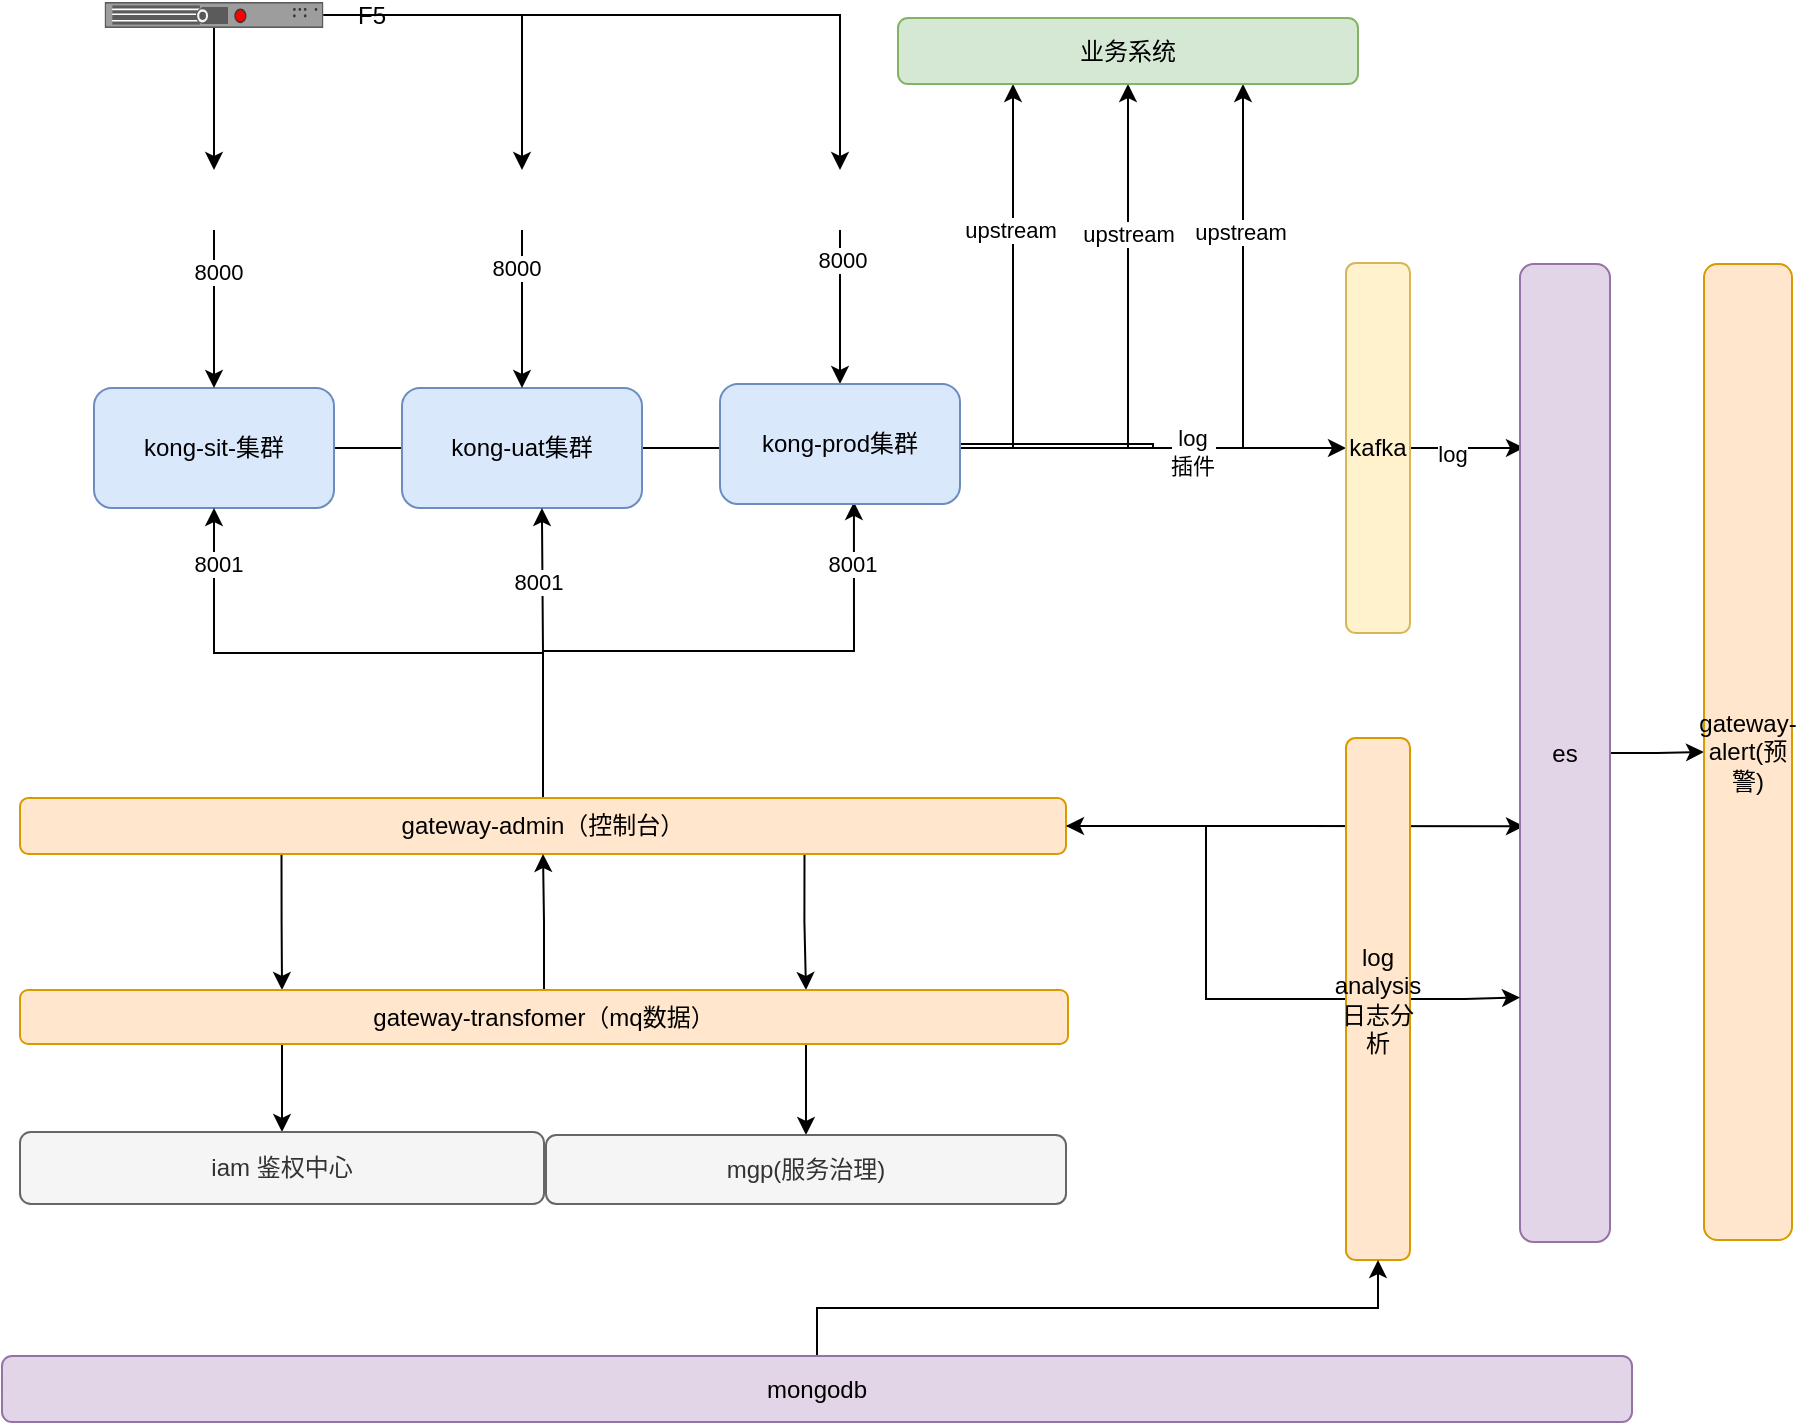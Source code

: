 <mxfile version="14.5.8" type="github">
  <diagram id="fcHj0cZlwkbwCe1Fl_MV" name="第 1 页">
    <mxGraphModel dx="1113" dy="722" grid="0" gridSize="10" guides="1" tooltips="1" connect="1" arrows="1" fold="1" page="1" pageScale="1" pageWidth="827" pageHeight="1169" background="none" math="0" shadow="0">
      <root>
        <mxCell id="0" />
        <mxCell id="1" parent="0" />
        <mxCell id="VBrS1-QxLQepXNiBcS_f-38" style="edgeStyle=orthogonalEdgeStyle;rounded=0;orthogonalLoop=1;jettySize=auto;html=1;entryX=0.5;entryY=1;entryDx=0;entryDy=0;" edge="1" parent="1" source="VBrS1-QxLQepXNiBcS_f-7" target="VBrS1-QxLQepXNiBcS_f-32">
          <mxGeometry relative="1" as="geometry" />
        </mxCell>
        <mxCell id="VBrS1-QxLQepXNiBcS_f-42" value="upstream" style="edgeLabel;html=1;align=center;verticalAlign=middle;resizable=0;points=[];" vertex="1" connectable="0" parent="VBrS1-QxLQepXNiBcS_f-38">
          <mxGeometry x="0.75" y="2" relative="1" as="geometry">
            <mxPoint x="2" y="2" as="offset" />
          </mxGeometry>
        </mxCell>
        <mxCell id="VBrS1-QxLQepXNiBcS_f-43" style="edgeStyle=orthogonalEdgeStyle;rounded=0;orthogonalLoop=1;jettySize=auto;html=1;entryX=0.25;entryY=1;entryDx=0;entryDy=0;" edge="1" parent="1" source="VBrS1-QxLQepXNiBcS_f-7" target="VBrS1-QxLQepXNiBcS_f-32">
          <mxGeometry relative="1" as="geometry" />
        </mxCell>
        <mxCell id="VBrS1-QxLQepXNiBcS_f-44" value="&lt;span style=&quot;color: rgba(0 , 0 , 0 , 0) ; font-family: monospace ; font-size: 0px ; background-color: rgb(248 , 249 , 250)&quot;&gt;%3CmxGraphModel%3E%3Croot%3E%3CmxCell%20id%3D%220%22%2F%3E%3CmxCell%20id%3D%221%22%20parent%3D%220%22%2F%3E%3CmxCell%20id%3D%222%22%20value%3D%22upstream%22%20style%3D%22edgeLabel%3Bhtml%3D1%3Balign%3Dcenter%3BverticalAlign%3Dmiddle%3Bresizable%3D0%3Bpoints%3D%5B%5D%3B%22%20vertex%3D%221%22%20connectable%3D%220%22%20parent%3D%221%22%3E%3CmxGeometry%20x%3D%22662%22%20y%3D%22144%22%20as%3D%22geometry%22%2F%3E%3C%2FmxCell%3E%3C%2Froot%3E%3C%2FmxGraphModel%3E&lt;/span&gt;&lt;span style=&quot;color: rgba(0 , 0 , 0 , 0) ; font-family: monospace ; font-size: 0px ; background-color: rgb(248 , 249 , 250)&quot;&gt;%3CmxGraphModel%3E%3Croot%3E%3CmxCell%20id%3D%220%22%2F%3E%3CmxCell%20id%3D%221%22%20parent%3D%220%22%2F%3E%3CmxCell%20id%3D%222%22%20value%3D%22upstream%22%20style%3D%22edgeLabel%3Bhtml%3D1%3Balign%3Dcenter%3BverticalAlign%3Dmiddle%3Bresizable%3D0%3Bpoints%3D%5B%5D%3B%22%20vertex%3D%221%22%20connectable%3D%220%22%20parent%3D%221%22%3E%3CmxGeometry%20x%3D%22662%22%20y%3D%22144%22%20as%3D%22geometry%22%2F%3E%3C%2FmxCell%3E%3C%2Froot%3E%3C%2FmxGraphModel%fdsdf&lt;/span&gt;" style="edgeLabel;html=1;align=center;verticalAlign=middle;resizable=0;points=[];" vertex="1" connectable="0" parent="VBrS1-QxLQepXNiBcS_f-43">
          <mxGeometry x="0.724" y="2" relative="1" as="geometry">
            <mxPoint x="1" as="offset" />
          </mxGeometry>
        </mxCell>
        <mxCell id="VBrS1-QxLQepXNiBcS_f-45" value="upstream" style="edgeLabel;html=1;align=center;verticalAlign=middle;resizable=0;points=[];" vertex="1" connectable="0" parent="VBrS1-QxLQepXNiBcS_f-43">
          <mxGeometry x="0.706" y="3" relative="1" as="geometry">
            <mxPoint x="1.5" y="-3.5" as="offset" />
          </mxGeometry>
        </mxCell>
        <mxCell id="VBrS1-QxLQepXNiBcS_f-7" value="kong-sit-集群" style="rounded=1;whiteSpace=wrap;html=1;fillColor=#dae8fc;strokeColor=#6c8ebf;" vertex="1" parent="1">
          <mxGeometry x="114" y="228" width="120" height="60" as="geometry" />
        </mxCell>
        <mxCell id="VBrS1-QxLQepXNiBcS_f-34" style="edgeStyle=orthogonalEdgeStyle;rounded=0;orthogonalLoop=1;jettySize=auto;html=1;entryX=0.75;entryY=1;entryDx=0;entryDy=0;" edge="1" parent="1" source="VBrS1-QxLQepXNiBcS_f-8" target="VBrS1-QxLQepXNiBcS_f-32">
          <mxGeometry relative="1" as="geometry" />
        </mxCell>
        <mxCell id="VBrS1-QxLQepXNiBcS_f-41" value="upstream" style="edgeLabel;html=1;align=center;verticalAlign=middle;resizable=0;points=[];" vertex="1" connectable="0" parent="VBrS1-QxLQepXNiBcS_f-34">
          <mxGeometry x="0.685" y="3" relative="1" as="geometry">
            <mxPoint x="1.5" y="-2.5" as="offset" />
          </mxGeometry>
        </mxCell>
        <mxCell id="VBrS1-QxLQepXNiBcS_f-8" value="kong-uat集群" style="rounded=1;whiteSpace=wrap;html=1;fillColor=#dae8fc;strokeColor=#6c8ebf;" vertex="1" parent="1">
          <mxGeometry x="268" y="228" width="120" height="60" as="geometry" />
        </mxCell>
        <mxCell id="VBrS1-QxLQepXNiBcS_f-17" style="edgeStyle=orthogonalEdgeStyle;rounded=0;orthogonalLoop=1;jettySize=auto;html=1;" edge="1" parent="1" source="VBrS1-QxLQepXNiBcS_f-10" target="VBrS1-QxLQepXNiBcS_f-7">
          <mxGeometry relative="1" as="geometry" />
        </mxCell>
        <mxCell id="VBrS1-QxLQepXNiBcS_f-77" value="8000" style="edgeLabel;html=1;align=center;verticalAlign=middle;resizable=0;points=[];" vertex="1" connectable="0" parent="VBrS1-QxLQepXNiBcS_f-17">
          <mxGeometry x="-0.474" y="2" relative="1" as="geometry">
            <mxPoint as="offset" />
          </mxGeometry>
        </mxCell>
        <mxCell id="VBrS1-QxLQepXNiBcS_f-10" value="" style="shape=image;html=1;verticalAlign=top;verticalLabelPosition=bottom;labelBackgroundColor=#ffffff;imageAspect=0;aspect=fixed;image=https://cdn4.iconfinder.com/data/icons/logos-brands-5/24/nginx-128.png" vertex="1" parent="1">
          <mxGeometry x="159" y="119" width="30" height="30" as="geometry" />
        </mxCell>
        <mxCell id="VBrS1-QxLQepXNiBcS_f-18" style="edgeStyle=orthogonalEdgeStyle;rounded=0;orthogonalLoop=1;jettySize=auto;html=1;" edge="1" parent="1" source="VBrS1-QxLQepXNiBcS_f-11" target="VBrS1-QxLQepXNiBcS_f-8">
          <mxGeometry relative="1" as="geometry" />
        </mxCell>
        <mxCell id="VBrS1-QxLQepXNiBcS_f-78" value="8000" style="edgeLabel;html=1;align=center;verticalAlign=middle;resizable=0;points=[];" vertex="1" connectable="0" parent="VBrS1-QxLQepXNiBcS_f-18">
          <mxGeometry x="-0.534" y="-3" relative="1" as="geometry">
            <mxPoint as="offset" />
          </mxGeometry>
        </mxCell>
        <mxCell id="VBrS1-QxLQepXNiBcS_f-11" value="" style="shape=image;html=1;verticalAlign=top;verticalLabelPosition=bottom;labelBackgroundColor=#ffffff;imageAspect=0;aspect=fixed;image=https://cdn4.iconfinder.com/data/icons/logos-brands-5/24/nginx-128.png" vertex="1" parent="1">
          <mxGeometry x="313" y="119" width="30" height="30" as="geometry" />
        </mxCell>
        <mxCell id="VBrS1-QxLQepXNiBcS_f-19" style="edgeStyle=orthogonalEdgeStyle;rounded=0;orthogonalLoop=1;jettySize=auto;html=1;" edge="1" parent="1" source="VBrS1-QxLQepXNiBcS_f-12" target="VBrS1-QxLQepXNiBcS_f-9">
          <mxGeometry relative="1" as="geometry" />
        </mxCell>
        <mxCell id="VBrS1-QxLQepXNiBcS_f-79" value="8000" style="edgeLabel;html=1;align=center;verticalAlign=middle;resizable=0;points=[];" vertex="1" connectable="0" parent="VBrS1-QxLQepXNiBcS_f-19">
          <mxGeometry x="-0.613" y="1" relative="1" as="geometry">
            <mxPoint as="offset" />
          </mxGeometry>
        </mxCell>
        <mxCell id="VBrS1-QxLQepXNiBcS_f-12" value="" style="shape=image;html=1;verticalAlign=top;verticalLabelPosition=bottom;labelBackgroundColor=#ffffff;imageAspect=0;aspect=fixed;image=https://cdn4.iconfinder.com/data/icons/logos-brands-5/24/nginx-128.png" vertex="1" parent="1">
          <mxGeometry x="472" y="119" width="30" height="30" as="geometry" />
        </mxCell>
        <mxCell id="VBrS1-QxLQepXNiBcS_f-14" style="edgeStyle=orthogonalEdgeStyle;rounded=0;orthogonalLoop=1;jettySize=auto;html=1;" edge="1" parent="1" source="VBrS1-QxLQepXNiBcS_f-13" target="VBrS1-QxLQepXNiBcS_f-10">
          <mxGeometry relative="1" as="geometry" />
        </mxCell>
        <mxCell id="VBrS1-QxLQepXNiBcS_f-15" style="edgeStyle=orthogonalEdgeStyle;rounded=0;orthogonalLoop=1;jettySize=auto;html=1;entryX=0.5;entryY=0;entryDx=0;entryDy=0;" edge="1" parent="1" source="VBrS1-QxLQepXNiBcS_f-13" target="VBrS1-QxLQepXNiBcS_f-11">
          <mxGeometry relative="1" as="geometry" />
        </mxCell>
        <mxCell id="VBrS1-QxLQepXNiBcS_f-16" style="edgeStyle=orthogonalEdgeStyle;rounded=0;orthogonalLoop=1;jettySize=auto;html=1;entryX=0.5;entryY=0;entryDx=0;entryDy=0;" edge="1" parent="1" source="VBrS1-QxLQepXNiBcS_f-13" target="VBrS1-QxLQepXNiBcS_f-12">
          <mxGeometry relative="1" as="geometry" />
        </mxCell>
        <mxCell id="VBrS1-QxLQepXNiBcS_f-13" value="F5" style="strokeColor=#666666;html=1;labelPosition=right;align=left;spacingLeft=15;shadow=0;dashed=0;outlineConnect=0;shape=mxgraph.rack.f5.arx_500;" vertex="1" parent="1">
          <mxGeometry x="119.4" y="35" width="109.2" height="13" as="geometry" />
        </mxCell>
        <mxCell id="VBrS1-QxLQepXNiBcS_f-22" style="edgeStyle=orthogonalEdgeStyle;rounded=0;orthogonalLoop=1;jettySize=auto;html=1;entryX=0.5;entryY=1;entryDx=0;entryDy=0;" edge="1" parent="1" source="VBrS1-QxLQepXNiBcS_f-21" target="VBrS1-QxLQepXNiBcS_f-7">
          <mxGeometry relative="1" as="geometry" />
        </mxCell>
        <mxCell id="VBrS1-QxLQepXNiBcS_f-27" value="8001" style="edgeLabel;html=1;align=center;verticalAlign=middle;resizable=0;points=[];" vertex="1" connectable="0" parent="VBrS1-QxLQepXNiBcS_f-22">
          <mxGeometry x="0.823" y="-2" relative="1" as="geometry">
            <mxPoint as="offset" />
          </mxGeometry>
        </mxCell>
        <mxCell id="VBrS1-QxLQepXNiBcS_f-23" style="edgeStyle=orthogonalEdgeStyle;rounded=0;orthogonalLoop=1;jettySize=auto;html=1;entryX=0.583;entryY=1;entryDx=0;entryDy=0;entryPerimeter=0;" edge="1" parent="1" source="VBrS1-QxLQepXNiBcS_f-21" target="VBrS1-QxLQepXNiBcS_f-8">
          <mxGeometry relative="1" as="geometry" />
        </mxCell>
        <mxCell id="VBrS1-QxLQepXNiBcS_f-26" value="8001" style="edgeLabel;html=1;align=center;verticalAlign=middle;resizable=0;points=[];" vertex="1" connectable="0" parent="VBrS1-QxLQepXNiBcS_f-23">
          <mxGeometry x="0.492" y="2" relative="1" as="geometry">
            <mxPoint as="offset" />
          </mxGeometry>
        </mxCell>
        <mxCell id="VBrS1-QxLQepXNiBcS_f-24" style="edgeStyle=orthogonalEdgeStyle;rounded=0;orthogonalLoop=1;jettySize=auto;html=1;entryX=0.558;entryY=0.983;entryDx=0;entryDy=0;entryPerimeter=0;" edge="1" parent="1" source="VBrS1-QxLQepXNiBcS_f-21" target="VBrS1-QxLQepXNiBcS_f-9">
          <mxGeometry relative="1" as="geometry" />
        </mxCell>
        <mxCell id="VBrS1-QxLQepXNiBcS_f-28" value="8001" style="edgeLabel;html=1;align=center;verticalAlign=middle;resizable=0;points=[];" vertex="1" connectable="0" parent="VBrS1-QxLQepXNiBcS_f-24">
          <mxGeometry x="0.79" y="1" relative="1" as="geometry">
            <mxPoint y="-1" as="offset" />
          </mxGeometry>
        </mxCell>
        <mxCell id="VBrS1-QxLQepXNiBcS_f-54" style="edgeStyle=orthogonalEdgeStyle;rounded=0;orthogonalLoop=1;jettySize=auto;html=1;exitX=0.25;exitY=1;exitDx=0;exitDy=0;entryX=0.25;entryY=0;entryDx=0;entryDy=0;" edge="1" parent="1" source="VBrS1-QxLQepXNiBcS_f-21" target="VBrS1-QxLQepXNiBcS_f-46">
          <mxGeometry relative="1" as="geometry" />
        </mxCell>
        <mxCell id="VBrS1-QxLQepXNiBcS_f-55" style="edgeStyle=orthogonalEdgeStyle;rounded=0;orthogonalLoop=1;jettySize=auto;html=1;exitX=0.75;exitY=1;exitDx=0;exitDy=0;entryX=0.75;entryY=0;entryDx=0;entryDy=0;" edge="1" parent="1" source="VBrS1-QxLQepXNiBcS_f-21" target="VBrS1-QxLQepXNiBcS_f-46">
          <mxGeometry relative="1" as="geometry" />
        </mxCell>
        <mxCell id="VBrS1-QxLQepXNiBcS_f-69" style="edgeStyle=orthogonalEdgeStyle;rounded=0;orthogonalLoop=1;jettySize=auto;html=1;entryX=0.044;entryY=0.575;entryDx=0;entryDy=0;entryPerimeter=0;" edge="1" parent="1" source="VBrS1-QxLQepXNiBcS_f-21" target="VBrS1-QxLQepXNiBcS_f-65">
          <mxGeometry relative="1" as="geometry" />
        </mxCell>
        <mxCell id="VBrS1-QxLQepXNiBcS_f-21" value="gateway-admin（控制台）" style="rounded=1;whiteSpace=wrap;html=1;fillColor=#ffe6cc;strokeColor=#d79b00;" vertex="1" parent="1">
          <mxGeometry x="77" y="433" width="523" height="28" as="geometry" />
        </mxCell>
        <mxCell id="VBrS1-QxLQepXNiBcS_f-32" value="业务系统" style="rounded=1;whiteSpace=wrap;html=1;fillColor=#d5e8d4;strokeColor=#82b366;" vertex="1" parent="1">
          <mxGeometry x="516" y="43" width="230" height="33" as="geometry" />
        </mxCell>
        <mxCell id="VBrS1-QxLQepXNiBcS_f-64" style="edgeStyle=orthogonalEdgeStyle;rounded=0;orthogonalLoop=1;jettySize=auto;html=1;" edge="1" parent="1" source="VBrS1-QxLQepXNiBcS_f-9" target="VBrS1-QxLQepXNiBcS_f-60">
          <mxGeometry relative="1" as="geometry" />
        </mxCell>
        <mxCell id="VBrS1-QxLQepXNiBcS_f-81" value="log&lt;br&gt;插件" style="edgeLabel;html=1;align=center;verticalAlign=middle;resizable=0;points=[];" vertex="1" connectable="0" parent="VBrS1-QxLQepXNiBcS_f-64">
          <mxGeometry x="0.203" y="-2" relative="1" as="geometry">
            <mxPoint as="offset" />
          </mxGeometry>
        </mxCell>
        <mxCell id="VBrS1-QxLQepXNiBcS_f-9" value="kong-prod集群" style="rounded=1;whiteSpace=wrap;html=1;fillColor=#dae8fc;strokeColor=#6c8ebf;" vertex="1" parent="1">
          <mxGeometry x="427" y="226" width="120" height="60" as="geometry" />
        </mxCell>
        <mxCell id="VBrS1-QxLQepXNiBcS_f-50" style="edgeStyle=orthogonalEdgeStyle;rounded=0;orthogonalLoop=1;jettySize=auto;html=1;entryX=0.5;entryY=1;entryDx=0;entryDy=0;" edge="1" parent="1" source="VBrS1-QxLQepXNiBcS_f-46" target="VBrS1-QxLQepXNiBcS_f-21">
          <mxGeometry relative="1" as="geometry" />
        </mxCell>
        <mxCell id="VBrS1-QxLQepXNiBcS_f-56" style="edgeStyle=orthogonalEdgeStyle;rounded=0;orthogonalLoop=1;jettySize=auto;html=1;exitX=0.25;exitY=1;exitDx=0;exitDy=0;" edge="1" parent="1" source="VBrS1-QxLQepXNiBcS_f-46" target="VBrS1-QxLQepXNiBcS_f-47">
          <mxGeometry relative="1" as="geometry" />
        </mxCell>
        <mxCell id="VBrS1-QxLQepXNiBcS_f-57" style="edgeStyle=orthogonalEdgeStyle;rounded=0;orthogonalLoop=1;jettySize=auto;html=1;exitX=0.75;exitY=1;exitDx=0;exitDy=0;" edge="1" parent="1" source="VBrS1-QxLQepXNiBcS_f-46" target="VBrS1-QxLQepXNiBcS_f-48">
          <mxGeometry relative="1" as="geometry" />
        </mxCell>
        <mxCell id="VBrS1-QxLQepXNiBcS_f-46" value="gateway-transfomer（mq数据）" style="rounded=1;whiteSpace=wrap;html=1;fillColor=#ffe6cc;strokeColor=#d79b00;" vertex="1" parent="1">
          <mxGeometry x="77" y="529" width="524" height="27" as="geometry" />
        </mxCell>
        <mxCell id="VBrS1-QxLQepXNiBcS_f-47" value="iam 鉴权中心" style="rounded=1;whiteSpace=wrap;html=1;fillColor=#f5f5f5;strokeColor=#666666;fontColor=#333333;" vertex="1" parent="1">
          <mxGeometry x="77" y="600" width="262" height="36" as="geometry" />
        </mxCell>
        <mxCell id="VBrS1-QxLQepXNiBcS_f-48" value="mgp(服务治理)" style="rounded=1;whiteSpace=wrap;html=1;fillColor=#f5f5f5;strokeColor=#666666;fontColor=#333333;" vertex="1" parent="1">
          <mxGeometry x="340" y="601.5" width="260" height="34.5" as="geometry" />
        </mxCell>
        <mxCell id="VBrS1-QxLQepXNiBcS_f-67" style="edgeStyle=orthogonalEdgeStyle;rounded=0;orthogonalLoop=1;jettySize=auto;html=1;entryX=0.044;entryY=0.188;entryDx=0;entryDy=0;entryPerimeter=0;" edge="1" parent="1" source="VBrS1-QxLQepXNiBcS_f-60" target="VBrS1-QxLQepXNiBcS_f-65">
          <mxGeometry relative="1" as="geometry" />
        </mxCell>
        <mxCell id="VBrS1-QxLQepXNiBcS_f-80" value="log" style="edgeLabel;html=1;align=center;verticalAlign=middle;resizable=0;points=[];" vertex="1" connectable="0" parent="VBrS1-QxLQepXNiBcS_f-67">
          <mxGeometry x="-0.227" y="-4" relative="1" as="geometry">
            <mxPoint x="-1" y="-1" as="offset" />
          </mxGeometry>
        </mxCell>
        <mxCell id="VBrS1-QxLQepXNiBcS_f-60" value="kafka" style="rounded=1;whiteSpace=wrap;html=1;fillColor=#fff2cc;strokeColor=#d6b656;" vertex="1" parent="1">
          <mxGeometry x="740" y="165.5" width="32" height="185" as="geometry" />
        </mxCell>
        <mxCell id="VBrS1-QxLQepXNiBcS_f-76" style="edgeStyle=orthogonalEdgeStyle;rounded=0;orthogonalLoop=1;jettySize=auto;html=1;entryX=0;entryY=0.5;entryDx=0;entryDy=0;" edge="1" parent="1" source="VBrS1-QxLQepXNiBcS_f-65" target="VBrS1-QxLQepXNiBcS_f-74">
          <mxGeometry relative="1" as="geometry" />
        </mxCell>
        <mxCell id="VBrS1-QxLQepXNiBcS_f-65" value="es" style="rounded=1;whiteSpace=wrap;html=1;fillColor=#e1d5e7;strokeColor=#9673a6;" vertex="1" parent="1">
          <mxGeometry x="827" y="166" width="45" height="489" as="geometry" />
        </mxCell>
        <mxCell id="VBrS1-QxLQepXNiBcS_f-68" style="edgeStyle=orthogonalEdgeStyle;rounded=0;orthogonalLoop=1;jettySize=auto;html=1;entryX=0;entryY=0.75;entryDx=0;entryDy=0;" edge="1" parent="1" source="VBrS1-QxLQepXNiBcS_f-66" target="VBrS1-QxLQepXNiBcS_f-65">
          <mxGeometry relative="1" as="geometry" />
        </mxCell>
        <mxCell id="VBrS1-QxLQepXNiBcS_f-70" style="edgeStyle=orthogonalEdgeStyle;rounded=0;orthogonalLoop=1;jettySize=auto;html=1;" edge="1" parent="1" source="VBrS1-QxLQepXNiBcS_f-66" target="VBrS1-QxLQepXNiBcS_f-21">
          <mxGeometry relative="1" as="geometry" />
        </mxCell>
        <mxCell id="VBrS1-QxLQepXNiBcS_f-66" value="log&lt;br&gt;analysis&lt;br&gt;日志分析" style="rounded=1;whiteSpace=wrap;html=1;fillColor=#ffe6cc;strokeColor=#d79b00;" vertex="1" parent="1">
          <mxGeometry x="740" y="403" width="32" height="261" as="geometry" />
        </mxCell>
        <mxCell id="VBrS1-QxLQepXNiBcS_f-73" style="edgeStyle=orthogonalEdgeStyle;rounded=0;orthogonalLoop=1;jettySize=auto;html=1;entryX=0.5;entryY=1;entryDx=0;entryDy=0;" edge="1" parent="1" source="VBrS1-QxLQepXNiBcS_f-72" target="VBrS1-QxLQepXNiBcS_f-66">
          <mxGeometry relative="1" as="geometry" />
        </mxCell>
        <mxCell id="VBrS1-QxLQepXNiBcS_f-72" value="mongodb" style="rounded=1;whiteSpace=wrap;html=1;fillColor=#e1d5e7;strokeColor=#9673a6;" vertex="1" parent="1">
          <mxGeometry x="68" y="712" width="815" height="33" as="geometry" />
        </mxCell>
        <mxCell id="VBrS1-QxLQepXNiBcS_f-74" value="gateway-alert(预警)" style="rounded=1;whiteSpace=wrap;html=1;fillColor=#ffe6cc;strokeColor=#d79b00;" vertex="1" parent="1">
          <mxGeometry x="919" y="166" width="44" height="488" as="geometry" />
        </mxCell>
      </root>
    </mxGraphModel>
  </diagram>
</mxfile>

